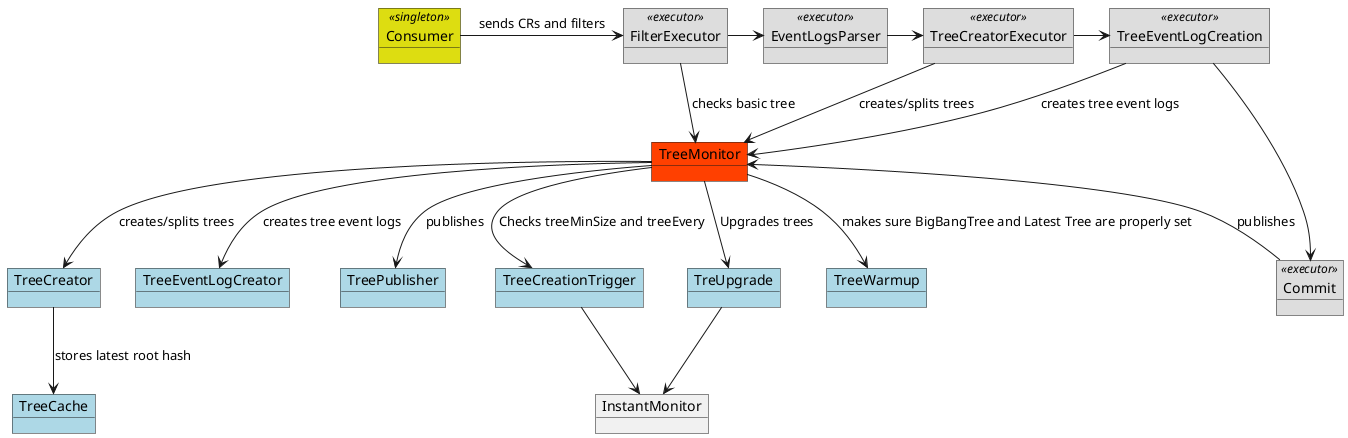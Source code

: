 @startuml

object Consumer <<singleton>> #DDDD11

object TreeCreatorExecutor <<executor>> #DDDDDD
object FilterExecutor <<executor>> #DDDDDD
object EventLogsParser <<executor>> #DDDDDD
object Commit <<executor>> #DDDDDD
object TreeEventLogCreation <<executor>> #DDDDDD


object TreeCreator #add8e6
object TreeEventLogCreator #add8e6
object TreeCache #add8e6
object TreePublisher #add8e6
object TreeCreationTrigger #add8e6
object TreUpgrade #add8e6
object TreeMonitor #ff4000
object InstantMonitor
object TreeWarmup #add8e6

Consumer -> FilterExecutor : sends CRs and filters
TreeMonitor <-- FilterExecutor: checks basic tree
FilterExecutor -> EventLogsParser
EventLogsParser -> TreeCreatorExecutor
TreeCreator --> TreeCache: stores latest root hash
TreeCreatorExecutor --> TreeMonitor: creates/splits trees
TreeCreatorExecutor -> TreeEventLogCreation
TreeMonitor --> TreeCreator: creates/splits trees
TreeEventLogCreation --> TreeMonitor: creates tree event logs
TreeEventLogCreation -> Commit
TreeMonitor <-- Commit: publishes
TreeMonitor --> TreeWarmup: makes sure BigBangTree and Latest Tree are properly set
TreeMonitor --> TreeEventLogCreator: creates tree event logs
TreeMonitor --> TreePublisher : publishes
TreeMonitor --> TreeCreationTrigger: Checks treeMinSize and treeEvery
TreeMonitor --> TreUpgrade : Upgrades trees
TreUpgrade -->  InstantMonitor
TreeCreationTrigger -->  InstantMonitor

@enduml

